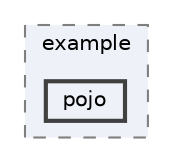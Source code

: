 digraph "src/main/java/com/example/pojo"
{
 // LATEX_PDF_SIZE
  bgcolor="transparent";
  edge [fontname=Helvetica,fontsize=10,labelfontname=Helvetica,labelfontsize=10];
  node [fontname=Helvetica,fontsize=10,shape=box,height=0.2,width=0.4];
  compound=true
  subgraph clusterdir_011945fa9197ca47c63588d8fe7b2dd6 {
    graph [ bgcolor="#eef1f8", pencolor="grey50", label="example", fontname=Helvetica,fontsize=10 style="filled,dashed", URL="dir_011945fa9197ca47c63588d8fe7b2dd6.html",tooltip=""]
  dir_9293e351ecc7d8ef11b8ecc6d7624e3e [label="pojo", fillcolor="#eef1f8", color="grey25", style="filled,bold", URL="dir_9293e351ecc7d8ef11b8ecc6d7624e3e.html",tooltip=""];
  }
}
